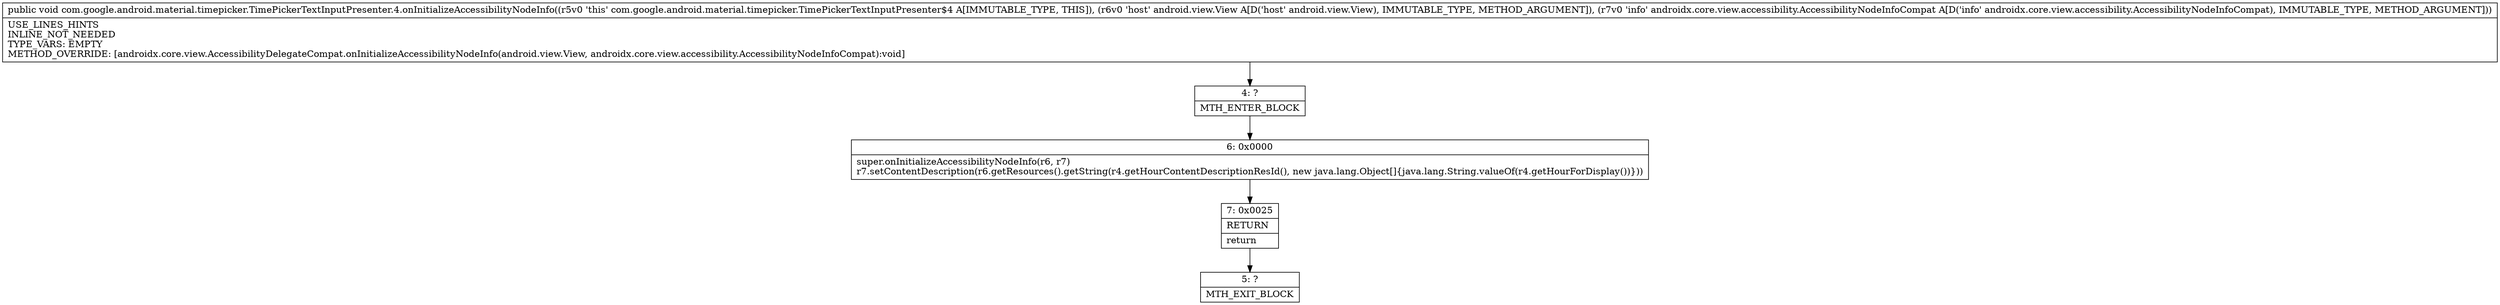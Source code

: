 digraph "CFG forcom.google.android.material.timepicker.TimePickerTextInputPresenter.4.onInitializeAccessibilityNodeInfo(Landroid\/view\/View;Landroidx\/core\/view\/accessibility\/AccessibilityNodeInfoCompat;)V" {
Node_4 [shape=record,label="{4\:\ ?|MTH_ENTER_BLOCK\l}"];
Node_6 [shape=record,label="{6\:\ 0x0000|super.onInitializeAccessibilityNodeInfo(r6, r7)\lr7.setContentDescription(r6.getResources().getString(r4.getHourContentDescriptionResId(), new java.lang.Object[]\{java.lang.String.valueOf(r4.getHourForDisplay())\}))\l}"];
Node_7 [shape=record,label="{7\:\ 0x0025|RETURN\l|return\l}"];
Node_5 [shape=record,label="{5\:\ ?|MTH_EXIT_BLOCK\l}"];
MethodNode[shape=record,label="{public void com.google.android.material.timepicker.TimePickerTextInputPresenter.4.onInitializeAccessibilityNodeInfo((r5v0 'this' com.google.android.material.timepicker.TimePickerTextInputPresenter$4 A[IMMUTABLE_TYPE, THIS]), (r6v0 'host' android.view.View A[D('host' android.view.View), IMMUTABLE_TYPE, METHOD_ARGUMENT]), (r7v0 'info' androidx.core.view.accessibility.AccessibilityNodeInfoCompat A[D('info' androidx.core.view.accessibility.AccessibilityNodeInfoCompat), IMMUTABLE_TYPE, METHOD_ARGUMENT]))  | USE_LINES_HINTS\lINLINE_NOT_NEEDED\lTYPE_VARS: EMPTY\lMETHOD_OVERRIDE: [androidx.core.view.AccessibilityDelegateCompat.onInitializeAccessibilityNodeInfo(android.view.View, androidx.core.view.accessibility.AccessibilityNodeInfoCompat):void]\l}"];
MethodNode -> Node_4;Node_4 -> Node_6;
Node_6 -> Node_7;
Node_7 -> Node_5;
}

